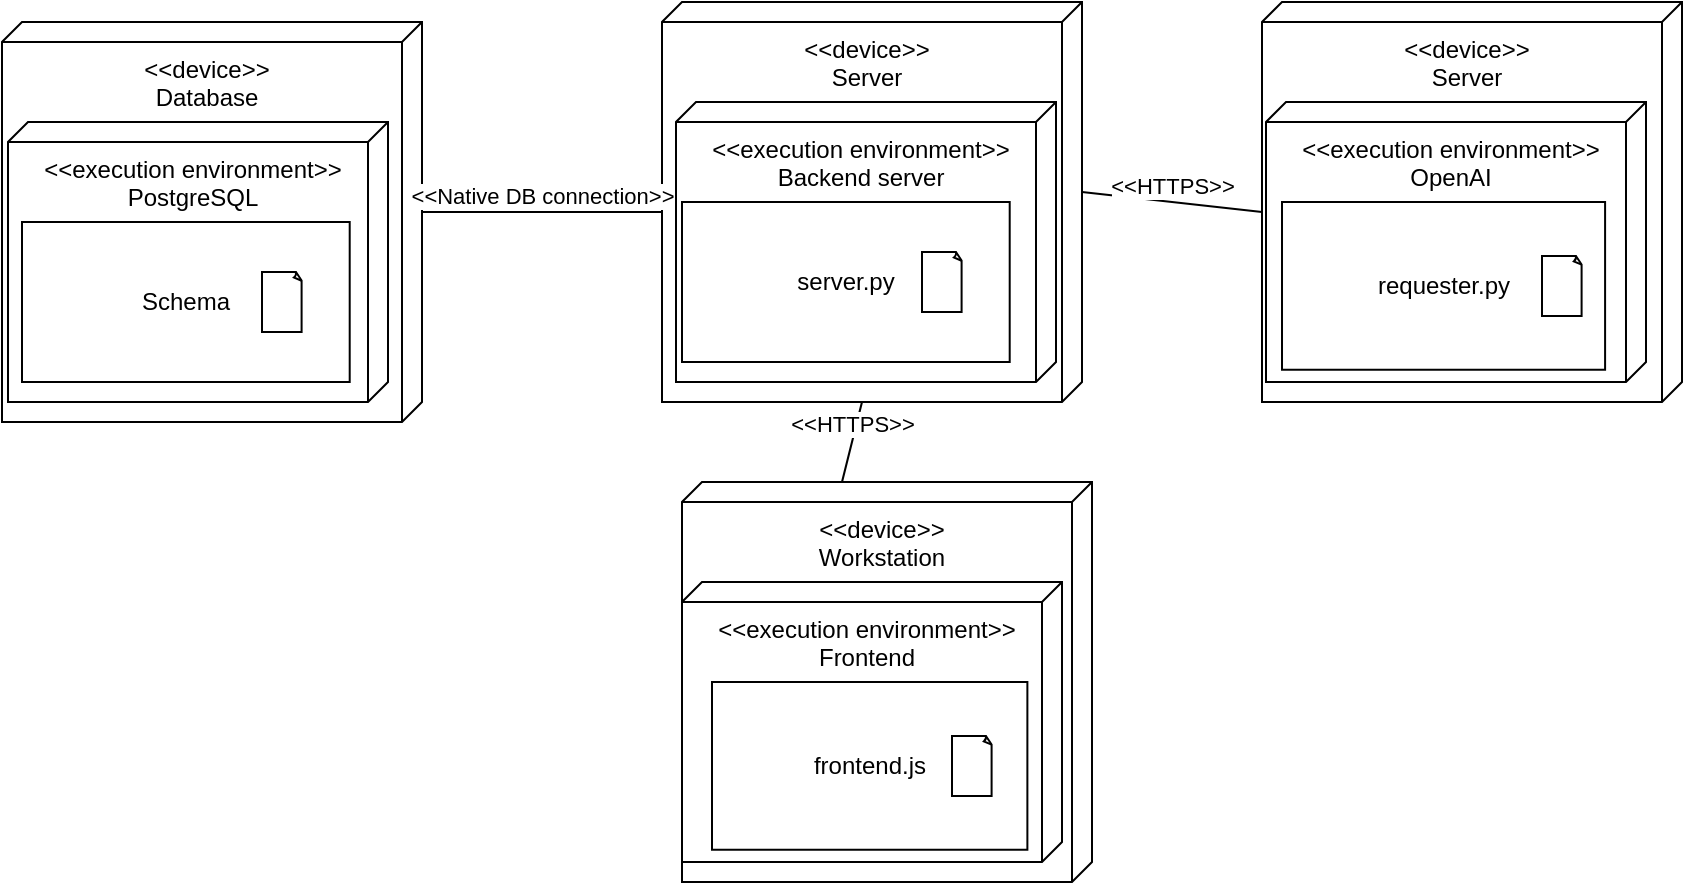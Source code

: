 <mxfile version="22.1.2" type="device">
  <diagram name="Page-1" id="eNGzhsPJt7P1iESjyPDV">
    <mxGraphModel dx="1098" dy="838" grid="1" gridSize="10" guides="1" tooltips="1" connect="1" arrows="1" fold="1" page="1" pageScale="1" pageWidth="1200" pageHeight="1920" math="0" shadow="0">
      <root>
        <mxCell id="0" />
        <mxCell id="1" parent="0" />
        <mxCell id="lRjEkxjvacB4E9Cmwxy8-7" value="&amp;lt;&amp;lt;device&amp;gt;&amp;gt;&lt;br&gt;Database" style="verticalAlign=top;align=center;shape=cube;size=10;direction=south;fontStyle=0;html=1;boundedLbl=1;spacingLeft=5;whiteSpace=wrap;" vertex="1" parent="1">
          <mxGeometry x="120" y="260" width="210" height="200" as="geometry" />
        </mxCell>
        <mxCell id="lRjEkxjvacB4E9Cmwxy8-8" value="&amp;lt;&amp;lt;execution environment&amp;gt;&amp;gt;&lt;br&gt;PostgreSQL" style="verticalAlign=top;align=center;shape=cube;size=10;direction=south;html=1;boundedLbl=1;spacingLeft=5;whiteSpace=wrap;" vertex="1" parent="lRjEkxjvacB4E9Cmwxy8-7">
          <mxGeometry width="190" height="140" relative="1" as="geometry">
            <mxPoint x="3" y="50" as="offset" />
          </mxGeometry>
        </mxCell>
        <mxCell id="lRjEkxjvacB4E9Cmwxy8-3" value="Schema" style="html=1;whiteSpace=wrap;align=center;" vertex="1" parent="lRjEkxjvacB4E9Cmwxy8-7">
          <mxGeometry x="10.0" y="100" width="163.85" height="80" as="geometry" />
        </mxCell>
        <mxCell id="lRjEkxjvacB4E9Cmwxy8-4" value="" style="whiteSpace=wrap;html=1;shape=mxgraph.basic.document" vertex="1" parent="lRjEkxjvacB4E9Cmwxy8-7">
          <mxGeometry x="130" y="125" width="20" height="30" as="geometry" />
        </mxCell>
        <mxCell id="lRjEkxjvacB4E9Cmwxy8-10" value="&amp;lt;&amp;lt;device&amp;gt;&amp;gt;&lt;br&gt;Server" style="verticalAlign=top;align=center;shape=cube;size=10;direction=south;fontStyle=0;html=1;boundedLbl=1;spacingLeft=5;whiteSpace=wrap;" vertex="1" parent="1">
          <mxGeometry x="450" y="250" width="210" height="200" as="geometry" />
        </mxCell>
        <mxCell id="lRjEkxjvacB4E9Cmwxy8-11" value="&amp;lt;&amp;lt;execution environment&amp;gt;&amp;gt;&lt;br&gt;Backend server" style="verticalAlign=top;align=center;shape=cube;size=10;direction=south;html=1;boundedLbl=1;spacingLeft=5;whiteSpace=wrap;" vertex="1" parent="lRjEkxjvacB4E9Cmwxy8-10">
          <mxGeometry width="190" height="140" relative="1" as="geometry">
            <mxPoint x="7" y="50" as="offset" />
          </mxGeometry>
        </mxCell>
        <mxCell id="lRjEkxjvacB4E9Cmwxy8-31" value="server.py" style="html=1;whiteSpace=wrap;align=center;" vertex="1" parent="lRjEkxjvacB4E9Cmwxy8-10">
          <mxGeometry x="10.0" y="100" width="163.85" height="80" as="geometry" />
        </mxCell>
        <mxCell id="lRjEkxjvacB4E9Cmwxy8-30" value="" style="whiteSpace=wrap;html=1;shape=mxgraph.basic.document" vertex="1" parent="lRjEkxjvacB4E9Cmwxy8-10">
          <mxGeometry x="130" y="125" width="20" height="30" as="geometry" />
        </mxCell>
        <mxCell id="lRjEkxjvacB4E9Cmwxy8-14" value="&amp;lt;&amp;lt;device&amp;gt;&amp;gt;&lt;br&gt;Server" style="verticalAlign=top;align=center;shape=cube;size=10;direction=south;fontStyle=0;html=1;boundedLbl=1;spacingLeft=5;whiteSpace=wrap;" vertex="1" parent="1">
          <mxGeometry x="750" y="250" width="210" height="200" as="geometry" />
        </mxCell>
        <mxCell id="lRjEkxjvacB4E9Cmwxy8-15" value="&amp;lt;&amp;lt;execution environment&amp;gt;&amp;gt;&lt;br&gt;OpenAI" style="verticalAlign=top;align=center;shape=cube;size=10;direction=south;html=1;boundedLbl=1;spacingLeft=5;whiteSpace=wrap;" vertex="1" parent="lRjEkxjvacB4E9Cmwxy8-14">
          <mxGeometry width="190" height="140" relative="1" as="geometry">
            <mxPoint x="2" y="50" as="offset" />
          </mxGeometry>
        </mxCell>
        <mxCell id="lRjEkxjvacB4E9Cmwxy8-16" value="requester.py" style="html=1;whiteSpace=wrap;" vertex="1" parent="lRjEkxjvacB4E9Cmwxy8-14">
          <mxGeometry x="10.004" y="100.001" width="161.538" height="83.871" as="geometry" />
        </mxCell>
        <mxCell id="lRjEkxjvacB4E9Cmwxy8-32" value="" style="whiteSpace=wrap;html=1;shape=mxgraph.basic.document" vertex="1" parent="lRjEkxjvacB4E9Cmwxy8-14">
          <mxGeometry x="140" y="126.94" width="20" height="30" as="geometry" />
        </mxCell>
        <mxCell id="lRjEkxjvacB4E9Cmwxy8-18" value="" style="endArrow=none;html=1;rounded=0;exitX=0;exitY=0;exitDx=95;exitDy=0;exitPerimeter=0;entryX=0;entryY=0;entryDx=105;entryDy=210;entryPerimeter=0;endFill=0;" edge="1" parent="1" source="lRjEkxjvacB4E9Cmwxy8-7" target="lRjEkxjvacB4E9Cmwxy8-10">
          <mxGeometry relative="1" as="geometry">
            <mxPoint x="510" y="430" as="sourcePoint" />
            <mxPoint x="610" y="430" as="targetPoint" />
          </mxGeometry>
        </mxCell>
        <mxCell id="lRjEkxjvacB4E9Cmwxy8-19" value="&amp;lt;&amp;lt;Native DB connection&amp;gt;&amp;gt;" style="edgeLabel;resizable=0;html=1;align=center;verticalAlign=bottom;" connectable="0" vertex="1" parent="lRjEkxjvacB4E9Cmwxy8-18">
          <mxGeometry relative="1" as="geometry" />
        </mxCell>
        <mxCell id="lRjEkxjvacB4E9Cmwxy8-20" value="" style="endArrow=none;html=1;rounded=0;exitX=0;exitY=0;exitDx=95;exitDy=0;exitPerimeter=0;entryX=0;entryY=0;entryDx=105;entryDy=210;entryPerimeter=0;endFill=0;" edge="1" parent="1" source="lRjEkxjvacB4E9Cmwxy8-10" target="lRjEkxjvacB4E9Cmwxy8-14">
          <mxGeometry relative="1" as="geometry">
            <mxPoint x="730" y="394.5" as="sourcePoint" />
            <mxPoint x="880" y="394.5" as="targetPoint" />
          </mxGeometry>
        </mxCell>
        <mxCell id="lRjEkxjvacB4E9Cmwxy8-21" value="&amp;lt;&amp;lt;HTTPS&amp;gt;&amp;gt;" style="edgeLabel;resizable=0;html=1;align=center;verticalAlign=bottom;" connectable="0" vertex="1" parent="lRjEkxjvacB4E9Cmwxy8-20">
          <mxGeometry relative="1" as="geometry" />
        </mxCell>
        <mxCell id="lRjEkxjvacB4E9Cmwxy8-22" value="&amp;lt;&amp;lt;device&amp;gt;&amp;gt;&lt;br&gt;Workstation" style="verticalAlign=top;align=center;shape=cube;size=10;direction=south;fontStyle=0;html=1;boundedLbl=1;spacingLeft=5;whiteSpace=wrap;" vertex="1" parent="1">
          <mxGeometry x="460" y="490" width="205" height="200" as="geometry" />
        </mxCell>
        <mxCell id="lRjEkxjvacB4E9Cmwxy8-23" value="&amp;lt;&amp;lt;execution environment&amp;gt;&amp;gt;&lt;br&gt;Frontend" style="verticalAlign=top;align=center;shape=cube;size=10;direction=south;html=1;boundedLbl=1;spacingLeft=5;whiteSpace=wrap;" vertex="1" parent="lRjEkxjvacB4E9Cmwxy8-22">
          <mxGeometry width="190" height="140" relative="1" as="geometry">
            <mxPoint y="50" as="offset" />
          </mxGeometry>
        </mxCell>
        <mxCell id="lRjEkxjvacB4E9Cmwxy8-24" value="frontend.js" style="html=1;whiteSpace=wrap;" vertex="1" parent="lRjEkxjvacB4E9Cmwxy8-22">
          <mxGeometry x="14.999" y="100.001" width="157.692" height="83.871" as="geometry" />
        </mxCell>
        <mxCell id="lRjEkxjvacB4E9Cmwxy8-33" value="" style="whiteSpace=wrap;html=1;shape=mxgraph.basic.document" vertex="1" parent="lRjEkxjvacB4E9Cmwxy8-22">
          <mxGeometry x="135" y="126.94" width="20" height="30" as="geometry" />
        </mxCell>
        <mxCell id="lRjEkxjvacB4E9Cmwxy8-27" value="" style="endArrow=none;html=1;rounded=0;exitX=0;exitY=0;exitDx=200;exitDy=110;exitPerimeter=0;entryX=0;entryY=0;entryDx=0;entryDy=125;entryPerimeter=0;endFill=0;" edge="1" parent="1" source="lRjEkxjvacB4E9Cmwxy8-10" target="lRjEkxjvacB4E9Cmwxy8-22">
          <mxGeometry relative="1" as="geometry">
            <mxPoint x="720" y="390" as="sourcePoint" />
            <mxPoint x="870" y="390" as="targetPoint" />
          </mxGeometry>
        </mxCell>
        <mxCell id="lRjEkxjvacB4E9Cmwxy8-28" value="&amp;lt;&amp;lt;HTTPS&amp;gt;&amp;gt;" style="edgeLabel;resizable=0;html=1;align=center;verticalAlign=bottom;" connectable="0" vertex="1" parent="lRjEkxjvacB4E9Cmwxy8-27">
          <mxGeometry relative="1" as="geometry" />
        </mxCell>
      </root>
    </mxGraphModel>
  </diagram>
</mxfile>
